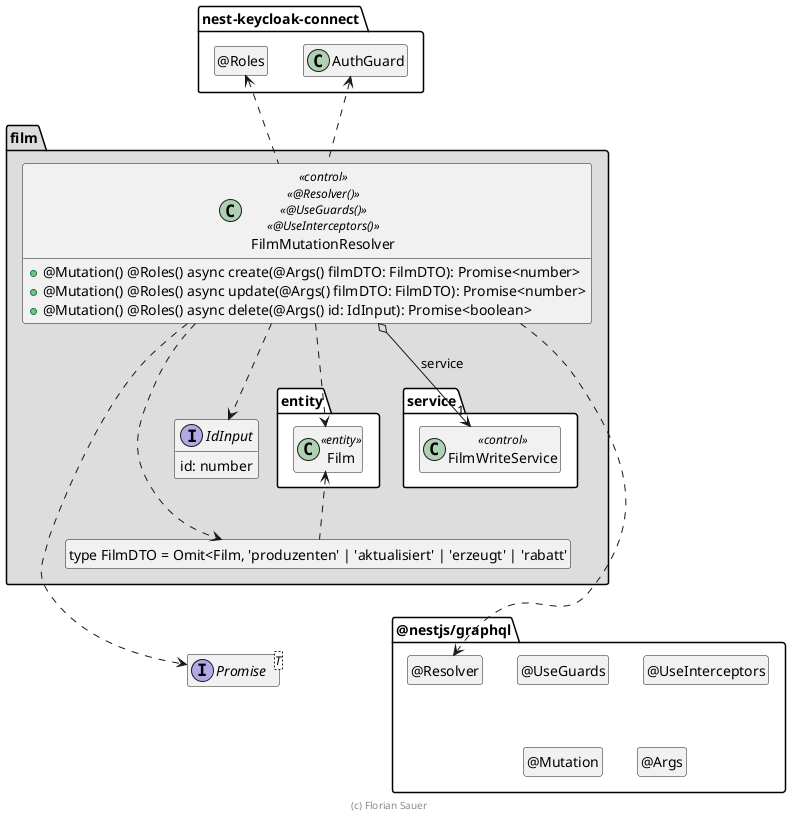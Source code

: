' Copyright (c) 2024 - present Florian Sauer
'
' Permission is hereby granted, free of charge, to any person obtaining a copy of this software and associated
' documentation files (the “Software”), to deal in the Software without restriction, including without limitation the
' rights to use, copy, modify, merge, publish, distribute, sublicense, and/or sell copies of the Software, and to
' permit persons to whom the Software is furnished to do so, subject to the following conditions:
'
' The above copyright notice and this permission notice shall be included in all copies or substantial portions
' of the Software.
'
' THE SOFTWARE IS PROVIDED “AS IS”, WITHOUT WARRANTY OF ANY KIND, EXPRESS OR IMPLIED, INCLUDING BUT NOT
' LIMITED TO THE WARRANTIES OF MERCHANTABILITY, FITNESS FOR A PARTICULAR PURPOSE AND NONINFRINGEMENT.
' IN NO EVENT SHALL THE AUTHORS OR COPYRIGHT HOLDERS BE LIABLE FOR ANY CLAIM, DAMAGES OR OTHER LIABILITY,
' WHETHER IN AN ACTION OF CONTRACT, TORT OR OTHERWISE, ARISING FROM, OUT OF OR IN CONNECTION WITH THE
' SOFTWARE OR THE USE OR OTHER DEALINGS IN THE SOFTWARE.

' Preview durch <Alt>d

@startuml Controller-Klasse

interface Promise<T>

package @nestjs/graphql {
  class "@Resolver" as Resolver
  hide Resolver circle

  class "@UseGuards" as UseGuards
  hide UseGuards circle

  class "@UseInterceptors" as UseInterceptors
  hide UseInterceptors circle

  class "@Mutation" as Mutation
  hide Mutation circle

  class "@Args" as Args
  hide Args circle
}

package nest-keycloak-connect {
  class AuthGuard

  class "@Roles" as Roles
  hide Roles circle
}

package film #DDDDDD {
  package entity #FFFFFF {
    class Film <<entity>>
  }

  package service #FFFFFF {
    class FilmWriteService << control >>
  }

  class "type FilmDTO = Omit<Film, 'produzenten' | 'aktualisiert' | 'erzeugt' | 'rabatt'" as FilmDTO
  hide FilmDTO circle

    interface IdInput {
        id: number
    }

  class FilmMutationResolver << control >> << @Resolver() >> << @UseGuards() >> << @UseInterceptors() >> {
    + @Mutation() @Roles() async create(@Args() filmDTO: FilmDTO): Promise<number>
    + @Mutation() @Roles() async update(@Args() filmDTO: FilmDTO): Promise<number>
    + @Mutation() @Roles() async delete(@Args() id: IdInput): Promise<boolean>
  }

  FilmMutationResolver o-down-> "1" FilmWriteService : service

  FilmMutationResolver ..> Film
  FilmMutationResolver ..> FilmDTO
  FilmMutationResolver ..> IdInput
  FilmDTO .up.> Film
  FilmMutationResolver ..> Promise
  FilmMutationResolver ..> Resolver

  FilmMutationResolver .up.> AuthGuard
  FilmMutationResolver .up.> Roles

  FilmDTO .[hidden].> Promise
  FilmDTO .[hidden].> Resolver
}

hide empty members

footer (c) Florian Sauer

@enduml

